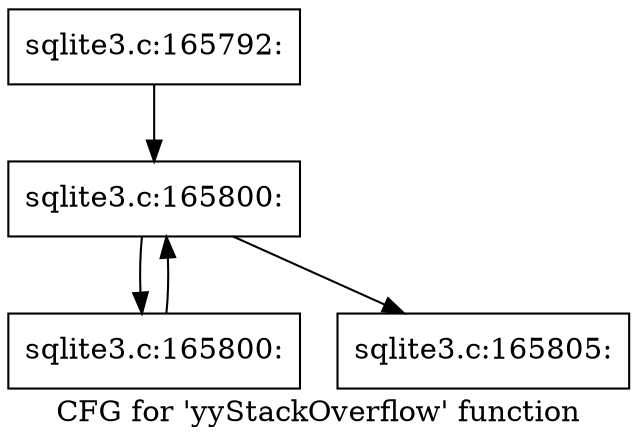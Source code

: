 digraph "CFG for 'yyStackOverflow' function" {
	label="CFG for 'yyStackOverflow' function";

	Node0x55c0f8893400 [shape=record,label="{sqlite3.c:165792:}"];
	Node0x55c0f8893400 -> Node0x55c0f67d1b60;
	Node0x55c0f67d1b60 [shape=record,label="{sqlite3.c:165800:}"];
	Node0x55c0f67d1b60 -> Node0x55c0f7adeb90;
	Node0x55c0f67d1b60 -> Node0x55c0f7adcc00;
	Node0x55c0f7adeb90 [shape=record,label="{sqlite3.c:165800:}"];
	Node0x55c0f7adeb90 -> Node0x55c0f67d1b60;
	Node0x55c0f7adcc00 [shape=record,label="{sqlite3.c:165805:}"];
}
